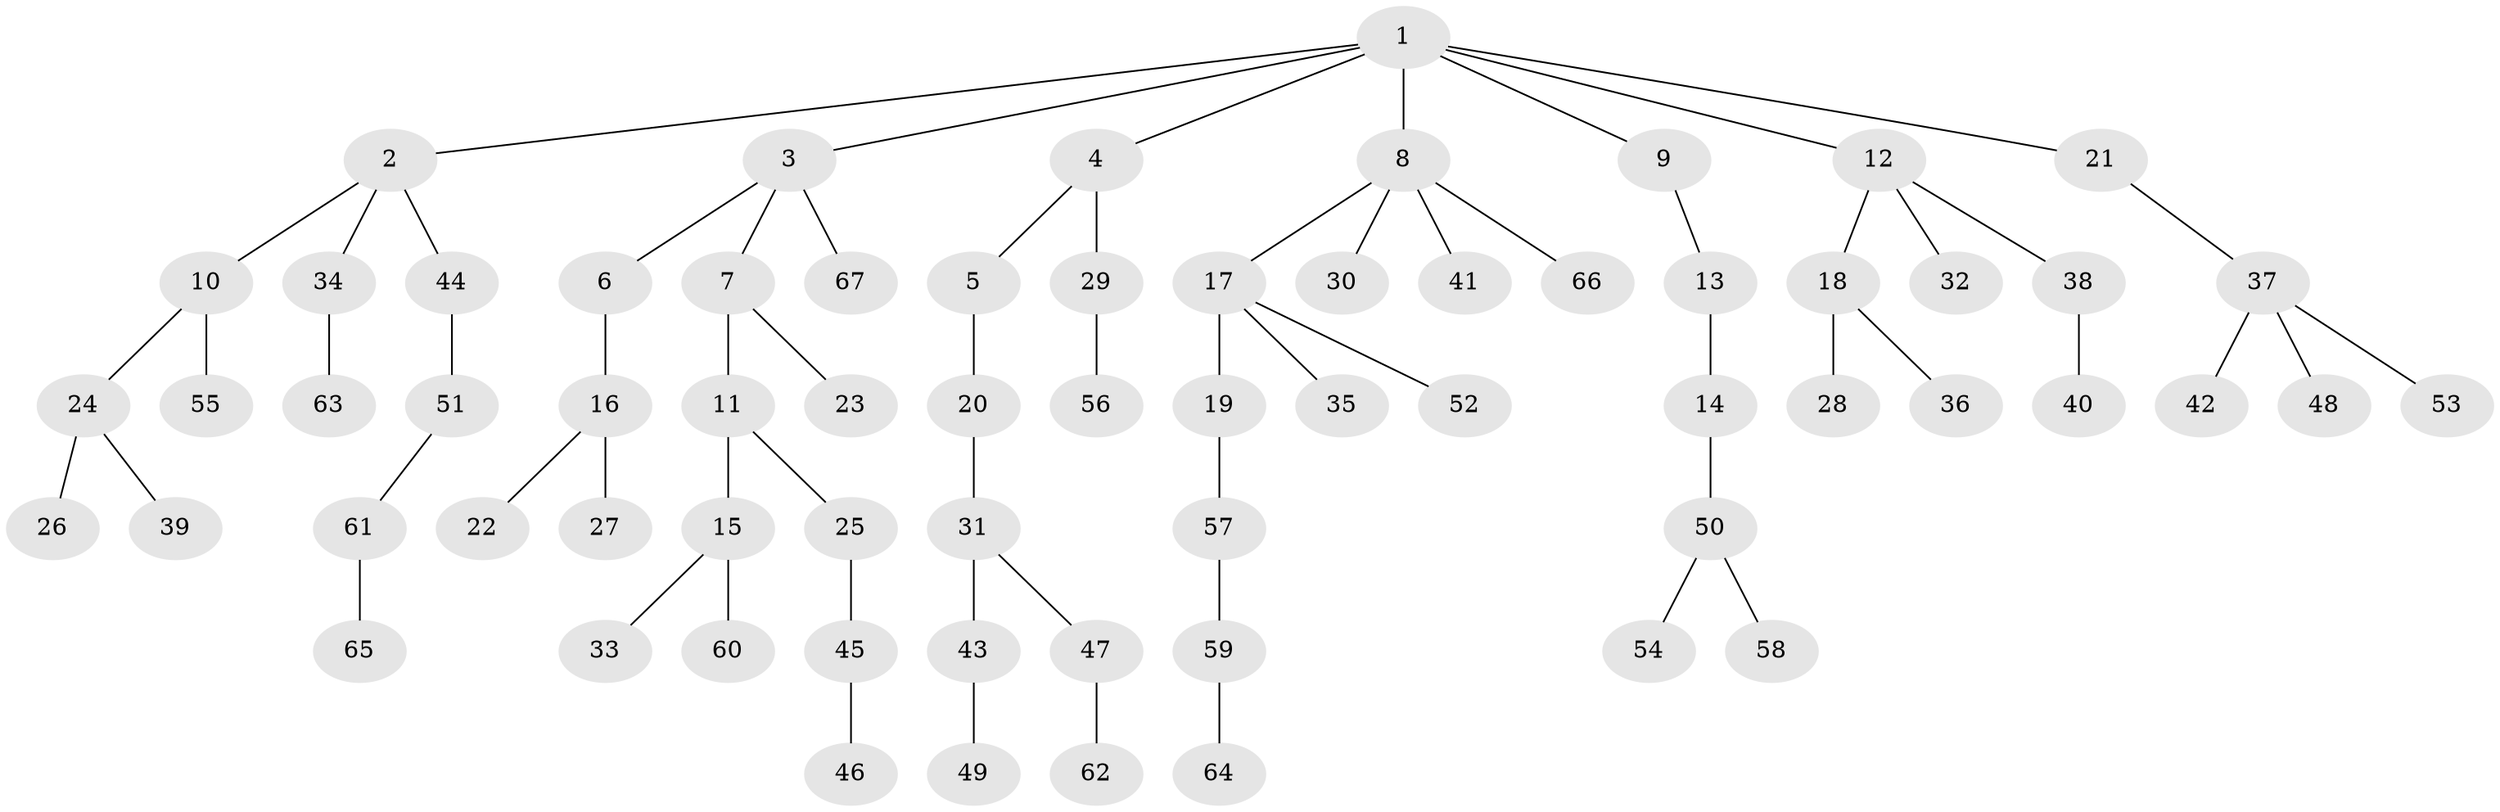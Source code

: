 // Generated by graph-tools (version 1.1) at 2025/02/03/09/25 03:02:18]
// undirected, 67 vertices, 66 edges
graph export_dot {
graph [start="1"]
  node [color=gray90,style=filled];
  1;
  2;
  3;
  4;
  5;
  6;
  7;
  8;
  9;
  10;
  11;
  12;
  13;
  14;
  15;
  16;
  17;
  18;
  19;
  20;
  21;
  22;
  23;
  24;
  25;
  26;
  27;
  28;
  29;
  30;
  31;
  32;
  33;
  34;
  35;
  36;
  37;
  38;
  39;
  40;
  41;
  42;
  43;
  44;
  45;
  46;
  47;
  48;
  49;
  50;
  51;
  52;
  53;
  54;
  55;
  56;
  57;
  58;
  59;
  60;
  61;
  62;
  63;
  64;
  65;
  66;
  67;
  1 -- 2;
  1 -- 3;
  1 -- 4;
  1 -- 8;
  1 -- 9;
  1 -- 12;
  1 -- 21;
  2 -- 10;
  2 -- 34;
  2 -- 44;
  3 -- 6;
  3 -- 7;
  3 -- 67;
  4 -- 5;
  4 -- 29;
  5 -- 20;
  6 -- 16;
  7 -- 11;
  7 -- 23;
  8 -- 17;
  8 -- 30;
  8 -- 41;
  8 -- 66;
  9 -- 13;
  10 -- 24;
  10 -- 55;
  11 -- 15;
  11 -- 25;
  12 -- 18;
  12 -- 32;
  12 -- 38;
  13 -- 14;
  14 -- 50;
  15 -- 33;
  15 -- 60;
  16 -- 22;
  16 -- 27;
  17 -- 19;
  17 -- 35;
  17 -- 52;
  18 -- 28;
  18 -- 36;
  19 -- 57;
  20 -- 31;
  21 -- 37;
  24 -- 26;
  24 -- 39;
  25 -- 45;
  29 -- 56;
  31 -- 43;
  31 -- 47;
  34 -- 63;
  37 -- 42;
  37 -- 48;
  37 -- 53;
  38 -- 40;
  43 -- 49;
  44 -- 51;
  45 -- 46;
  47 -- 62;
  50 -- 54;
  50 -- 58;
  51 -- 61;
  57 -- 59;
  59 -- 64;
  61 -- 65;
}
